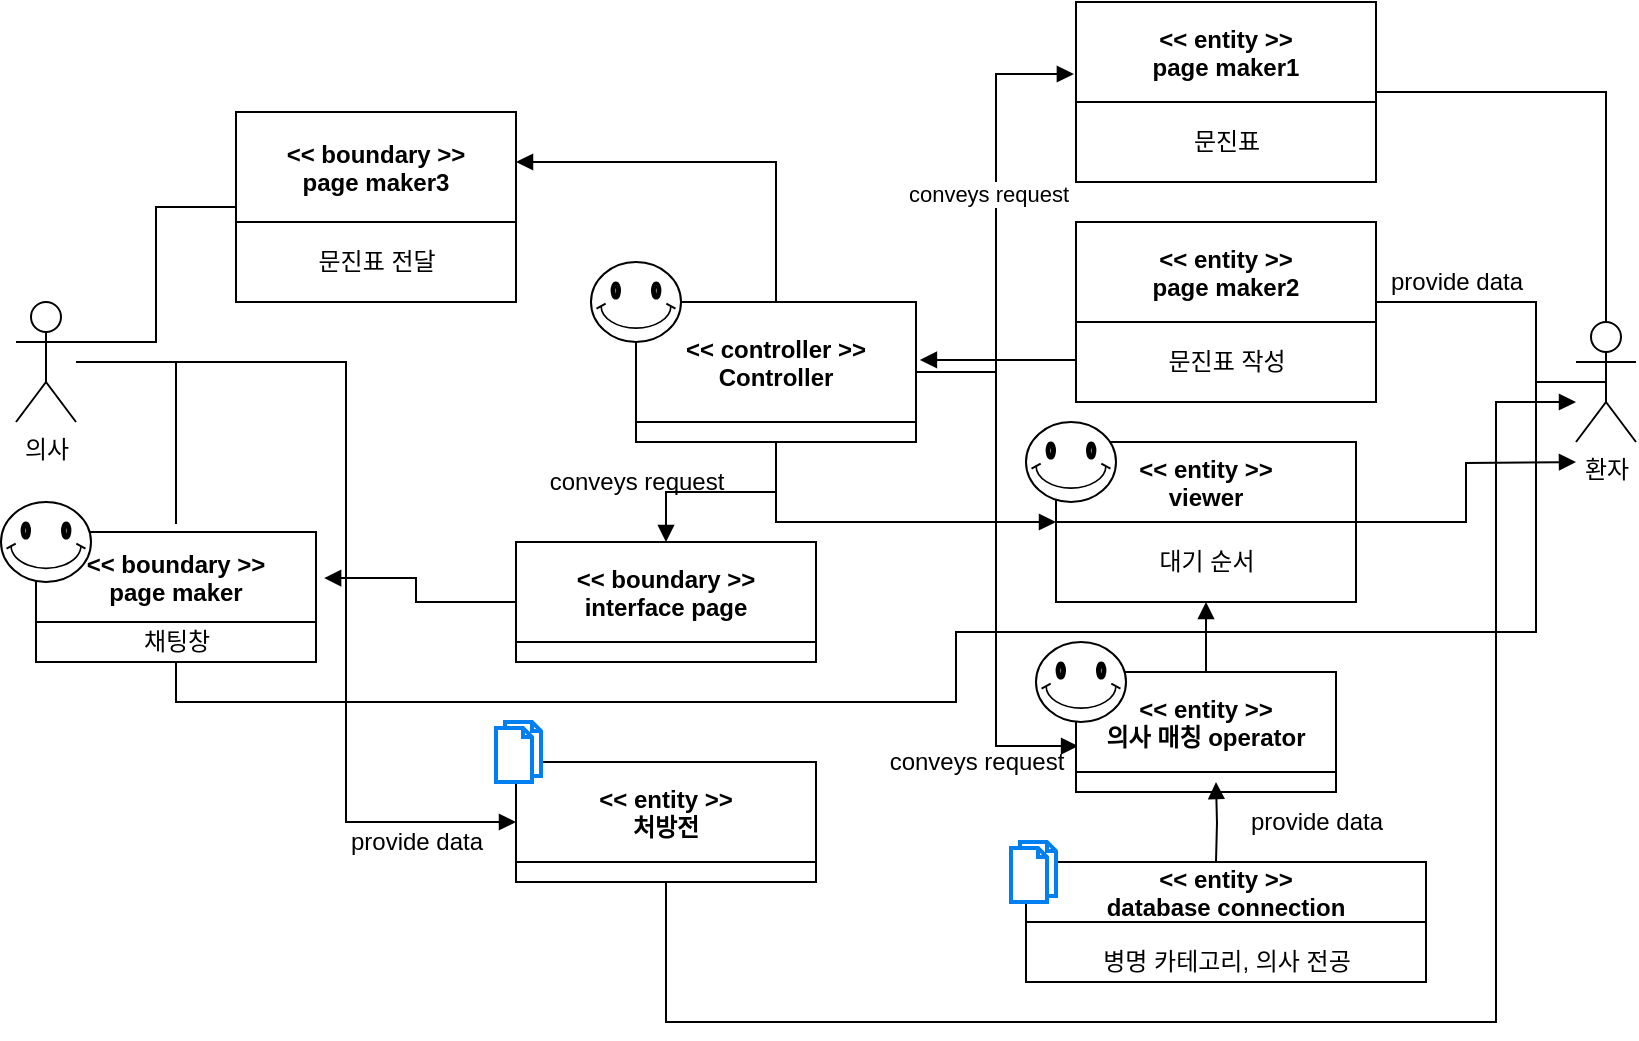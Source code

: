 <mxfile version="14.6.6" type="github">
  <diagram id="COMjNyVUd5fdEqpG4wd7" name="Page-1">
    <mxGraphModel dx="946" dy="544" grid="1" gridSize="10" guides="1" tooltips="1" connect="1" arrows="1" fold="1" page="1" pageScale="1" pageWidth="1100" pageHeight="850" math="0" shadow="0">
      <root>
        <mxCell id="0" />
        <mxCell id="1" parent="0" />
        <mxCell id="Dtp3rhjISmE1_UI2CVRm-33" style="edgeStyle=orthogonalEdgeStyle;rounded=0;orthogonalLoop=1;jettySize=auto;html=1;endArrow=none;endFill=0;" edge="1" parent="1" source="Dtp3rhjISmE1_UI2CVRm-1">
          <mxGeometry relative="1" as="geometry">
            <mxPoint x="200" y="351" as="targetPoint" />
            <Array as="points">
              <mxPoint x="200" y="270" />
              <mxPoint x="200" y="351" />
            </Array>
          </mxGeometry>
        </mxCell>
        <mxCell id="Dtp3rhjISmE1_UI2CVRm-38" style="edgeStyle=orthogonalEdgeStyle;rounded=0;orthogonalLoop=1;jettySize=auto;html=1;endArrow=block;endFill=1;entryX=0;entryY=0.5;entryDx=0;entryDy=0;" edge="1" parent="1" source="Dtp3rhjISmE1_UI2CVRm-1" target="Dtp3rhjISmE1_UI2CVRm-37">
          <mxGeometry relative="1" as="geometry">
            <mxPoint x="390" y="510" as="targetPoint" />
            <Array as="points">
              <mxPoint x="285" y="270" />
              <mxPoint x="285" y="500" />
            </Array>
          </mxGeometry>
        </mxCell>
        <mxCell id="Dtp3rhjISmE1_UI2CVRm-1" value="의사" style="shape=umlActor;verticalLabelPosition=bottom;verticalAlign=top;html=1;outlineConnect=0;" vertex="1" parent="1">
          <mxGeometry x="120" y="240" width="30" height="60" as="geometry" />
        </mxCell>
        <mxCell id="Dtp3rhjISmE1_UI2CVRm-27" style="edgeStyle=orthogonalEdgeStyle;rounded=0;orthogonalLoop=1;jettySize=auto;html=1;exitX=0.5;exitY=0.5;exitDx=0;exitDy=0;exitPerimeter=0;endArrow=block;endFill=1;" edge="1" parent="1" source="Dtp3rhjISmE1_UI2CVRm-3">
          <mxGeometry relative="1" as="geometry">
            <mxPoint x="790" y="240" as="targetPoint" />
            <Array as="points">
              <mxPoint x="880" y="280" />
              <mxPoint x="880" y="240" />
            </Array>
          </mxGeometry>
        </mxCell>
        <mxCell id="Dtp3rhjISmE1_UI2CVRm-34" style="edgeStyle=orthogonalEdgeStyle;rounded=0;orthogonalLoop=1;jettySize=auto;html=1;endArrow=none;endFill=0;entryX=0.5;entryY=1;entryDx=0;entryDy=0;" edge="1" parent="1" source="Dtp3rhjISmE1_UI2CVRm-3" target="Dtp3rhjISmE1_UI2CVRm-71">
          <mxGeometry relative="1" as="geometry">
            <mxPoint x="570" y="410" as="targetPoint" />
            <Array as="points">
              <mxPoint x="880" y="280" />
              <mxPoint x="880" y="405" />
              <mxPoint x="590" y="405" />
              <mxPoint x="590" y="440" />
              <mxPoint x="200" y="440" />
            </Array>
          </mxGeometry>
        </mxCell>
        <mxCell id="Dtp3rhjISmE1_UI2CVRm-3" value="환자" style="shape=umlActor;verticalLabelPosition=bottom;verticalAlign=top;html=1;outlineConnect=0;" vertex="1" parent="1">
          <mxGeometry x="900" y="250" width="30" height="60" as="geometry" />
        </mxCell>
        <mxCell id="Dtp3rhjISmE1_UI2CVRm-41" style="edgeStyle=orthogonalEdgeStyle;rounded=0;orthogonalLoop=1;jettySize=auto;html=1;endArrow=block;endFill=1;" edge="1" parent="1" source="Dtp3rhjISmE1_UI2CVRm-11" target="Dtp3rhjISmE1_UI2CVRm-95">
          <mxGeometry relative="1" as="geometry">
            <Array as="points">
              <mxPoint x="500" y="170" />
            </Array>
          </mxGeometry>
        </mxCell>
        <mxCell id="Dtp3rhjISmE1_UI2CVRm-43" style="edgeStyle=orthogonalEdgeStyle;rounded=0;orthogonalLoop=1;jettySize=auto;html=1;entryX=0;entryY=0.5;entryDx=0;entryDy=0;endArrow=block;endFill=1;startArrow=none;exitX=0.5;exitY=1;exitDx=0;exitDy=0;" edge="1" parent="1" source="Dtp3rhjISmE1_UI2CVRm-11" target="Dtp3rhjISmE1_UI2CVRm-29">
          <mxGeometry relative="1" as="geometry">
            <mxPoint x="600" y="330" as="sourcePoint" />
          </mxGeometry>
        </mxCell>
        <mxCell id="Dtp3rhjISmE1_UI2CVRm-44" style="edgeStyle=orthogonalEdgeStyle;rounded=0;orthogonalLoop=1;jettySize=auto;html=1;exitX=0.5;exitY=1;exitDx=0;exitDy=0;endArrow=block;endFill=1;" edge="1" parent="1" source="Dtp3rhjISmE1_UI2CVRm-11" target="Dtp3rhjISmE1_UI2CVRm-31">
          <mxGeometry relative="1" as="geometry" />
        </mxCell>
        <mxCell id="Dtp3rhjISmE1_UI2CVRm-60" style="edgeStyle=orthogonalEdgeStyle;rounded=0;orthogonalLoop=1;jettySize=auto;html=1;entryX=-0.007;entryY=0.4;entryDx=0;entryDy=0;entryPerimeter=0;endArrow=block;endFill=1;" edge="1" parent="1" source="Dtp3rhjISmE1_UI2CVRm-11" target="Dtp3rhjISmE1_UI2CVRm-58">
          <mxGeometry relative="1" as="geometry" />
        </mxCell>
        <mxCell id="Dtp3rhjISmE1_UI2CVRm-62" value="conveys request" style="edgeLabel;html=1;align=center;verticalAlign=middle;resizable=0;points=[];" vertex="1" connectable="0" parent="Dtp3rhjISmE1_UI2CVRm-60">
          <mxGeometry x="0.132" y="4" relative="1" as="geometry">
            <mxPoint as="offset" />
          </mxGeometry>
        </mxCell>
        <mxCell id="Dtp3rhjISmE1_UI2CVRm-83" style="edgeStyle=orthogonalEdgeStyle;rounded=0;orthogonalLoop=1;jettySize=auto;html=1;entryX=0.008;entryY=0.617;entryDx=0;entryDy=0;endArrow=block;endFill=1;entryPerimeter=0;" edge="1" parent="1" source="Dtp3rhjISmE1_UI2CVRm-11" target="Dtp3rhjISmE1_UI2CVRm-14">
          <mxGeometry relative="1" as="geometry" />
        </mxCell>
        <mxCell id="Dtp3rhjISmE1_UI2CVRm-11" value="&lt;&lt; controller &gt;&gt;&#xa;Controller" style="swimlane;startSize=60;" vertex="1" parent="1">
          <mxGeometry x="430" y="240" width="140" height="70" as="geometry" />
        </mxCell>
        <mxCell id="Dtp3rhjISmE1_UI2CVRm-100" value="" style="verticalLabelPosition=bottom;verticalAlign=top;html=1;shape=mxgraph.basic.smiley" vertex="1" parent="Dtp3rhjISmE1_UI2CVRm-11">
          <mxGeometry x="-22.5" y="-20" width="45" height="40" as="geometry" />
        </mxCell>
        <mxCell id="Dtp3rhjISmE1_UI2CVRm-81" style="edgeStyle=orthogonalEdgeStyle;rounded=0;orthogonalLoop=1;jettySize=auto;html=1;entryX=0.5;entryY=1;entryDx=0;entryDy=0;endArrow=block;endFill=1;" edge="1" parent="1" source="Dtp3rhjISmE1_UI2CVRm-14" target="Dtp3rhjISmE1_UI2CVRm-29">
          <mxGeometry relative="1" as="geometry" />
        </mxCell>
        <mxCell id="Dtp3rhjISmE1_UI2CVRm-14" value="&lt;&lt; entity &gt;&gt;&#xa;의사 매칭 operator" style="swimlane;startSize=50;" vertex="1" parent="1">
          <mxGeometry x="650" y="425" width="130" height="60" as="geometry" />
        </mxCell>
        <mxCell id="Dtp3rhjISmE1_UI2CVRm-101" value="" style="verticalLabelPosition=bottom;verticalAlign=top;html=1;shape=mxgraph.basic.smiley" vertex="1" parent="Dtp3rhjISmE1_UI2CVRm-14">
          <mxGeometry x="-20" y="-15" width="45" height="40" as="geometry" />
        </mxCell>
        <mxCell id="Dtp3rhjISmE1_UI2CVRm-32" style="edgeStyle=orthogonalEdgeStyle;rounded=0;orthogonalLoop=1;jettySize=auto;html=1;endArrow=block;endFill=1;entryX=1.014;entryY=0.414;entryDx=0;entryDy=0;entryPerimeter=0;" edge="1" parent="1" source="Dtp3rhjISmE1_UI2CVRm-23" target="Dtp3rhjISmE1_UI2CVRm-11">
          <mxGeometry relative="1" as="geometry">
            <mxPoint x="680" y="90" as="targetPoint" />
            <Array as="points">
              <mxPoint x="610" y="269" />
              <mxPoint x="610" y="269" />
            </Array>
          </mxGeometry>
        </mxCell>
        <mxCell id="Dtp3rhjISmE1_UI2CVRm-23" value="&lt;&lt; entity &gt;&gt;&#xa;page maker2" style="swimlane;startSize=50;" vertex="1" parent="1">
          <mxGeometry x="650" y="200" width="150" height="90" as="geometry" />
        </mxCell>
        <mxCell id="Dtp3rhjISmE1_UI2CVRm-25" value="문진표 작성" style="text;html=1;align=center;verticalAlign=middle;resizable=0;points=[];autosize=1;strokeColor=none;" vertex="1" parent="Dtp3rhjISmE1_UI2CVRm-23">
          <mxGeometry x="40" y="60" width="70" height="20" as="geometry" />
        </mxCell>
        <mxCell id="Dtp3rhjISmE1_UI2CVRm-39" style="edgeStyle=orthogonalEdgeStyle;rounded=0;orthogonalLoop=1;jettySize=auto;html=1;endArrow=block;endFill=1;" edge="1" parent="1" source="Dtp3rhjISmE1_UI2CVRm-29">
          <mxGeometry relative="1" as="geometry">
            <mxPoint x="900" y="320" as="targetPoint" />
          </mxGeometry>
        </mxCell>
        <mxCell id="Dtp3rhjISmE1_UI2CVRm-29" value="&lt;&lt; entity &gt;&gt;&#xa;viewer" style="swimlane;startSize=40;" vertex="1" parent="1">
          <mxGeometry x="640" y="310" width="150" height="80" as="geometry" />
        </mxCell>
        <mxCell id="Dtp3rhjISmE1_UI2CVRm-46" value="대기 순서" style="text;html=1;align=center;verticalAlign=middle;resizable=0;points=[];autosize=1;strokeColor=none;" vertex="1" parent="Dtp3rhjISmE1_UI2CVRm-29">
          <mxGeometry x="45" y="50" width="60" height="20" as="geometry" />
        </mxCell>
        <mxCell id="Dtp3rhjISmE1_UI2CVRm-102" value="" style="verticalLabelPosition=bottom;verticalAlign=top;html=1;shape=mxgraph.basic.smiley" vertex="1" parent="Dtp3rhjISmE1_UI2CVRm-29">
          <mxGeometry x="-15" y="-10" width="45" height="40" as="geometry" />
        </mxCell>
        <mxCell id="Dtp3rhjISmE1_UI2CVRm-74" style="edgeStyle=orthogonalEdgeStyle;rounded=0;orthogonalLoop=1;jettySize=auto;html=1;entryX=1.029;entryY=0.354;entryDx=0;entryDy=0;entryPerimeter=0;endArrow=block;endFill=1;" edge="1" parent="1" source="Dtp3rhjISmE1_UI2CVRm-31" target="Dtp3rhjISmE1_UI2CVRm-71">
          <mxGeometry relative="1" as="geometry" />
        </mxCell>
        <mxCell id="Dtp3rhjISmE1_UI2CVRm-31" value="&lt;&lt; boundary &gt;&gt;&#xa;interface page" style="swimlane;startSize=50;" vertex="1" parent="1">
          <mxGeometry x="370" y="360" width="150" height="60" as="geometry" />
        </mxCell>
        <mxCell id="Dtp3rhjISmE1_UI2CVRm-49" style="edgeStyle=orthogonalEdgeStyle;rounded=0;orthogonalLoop=1;jettySize=auto;html=1;endArrow=block;endFill=1;" edge="1" parent="1" source="Dtp3rhjISmE1_UI2CVRm-37" target="Dtp3rhjISmE1_UI2CVRm-3">
          <mxGeometry relative="1" as="geometry">
            <mxPoint x="890" y="330" as="targetPoint" />
            <Array as="points">
              <mxPoint x="445" y="600" />
              <mxPoint x="860" y="600" />
              <mxPoint x="860" y="290" />
            </Array>
          </mxGeometry>
        </mxCell>
        <mxCell id="Dtp3rhjISmE1_UI2CVRm-37" value="&lt;&lt; entity &gt;&gt;&#xa;처방전" style="swimlane;startSize=50;" vertex="1" parent="1">
          <mxGeometry x="370" y="470" width="150" height="60" as="geometry" />
        </mxCell>
        <mxCell id="Dtp3rhjISmE1_UI2CVRm-97" value="" style="html=1;verticalLabelPosition=bottom;align=center;labelBackgroundColor=#ffffff;verticalAlign=top;strokeWidth=2;strokeColor=#0080F0;shadow=0;dashed=0;shape=mxgraph.ios7.icons.documents;" vertex="1" parent="Dtp3rhjISmE1_UI2CVRm-37">
          <mxGeometry x="-10" y="-20" width="22.5" height="30" as="geometry" />
        </mxCell>
        <mxCell id="Dtp3rhjISmE1_UI2CVRm-51" value="provide data" style="text;html=1;align=center;verticalAlign=middle;resizable=0;points=[];autosize=1;strokeColor=none;" vertex="1" parent="1">
          <mxGeometry x="800" y="220" width="80" height="20" as="geometry" />
        </mxCell>
        <mxCell id="Dtp3rhjISmE1_UI2CVRm-61" style="edgeStyle=orthogonalEdgeStyle;rounded=0;orthogonalLoop=1;jettySize=auto;html=1;endArrow=none;endFill=0;" edge="1" parent="1" source="Dtp3rhjISmE1_UI2CVRm-58" target="Dtp3rhjISmE1_UI2CVRm-3">
          <mxGeometry relative="1" as="geometry" />
        </mxCell>
        <mxCell id="Dtp3rhjISmE1_UI2CVRm-58" value="&lt;&lt; entity &gt;&gt;&#xa;page maker1" style="swimlane;startSize=50;" vertex="1" parent="1">
          <mxGeometry x="650" y="90" width="150" height="90" as="geometry" />
        </mxCell>
        <mxCell id="Dtp3rhjISmE1_UI2CVRm-59" value="문진표" style="text;html=1;align=center;verticalAlign=middle;resizable=0;points=[];autosize=1;strokeColor=none;" vertex="1" parent="Dtp3rhjISmE1_UI2CVRm-58">
          <mxGeometry x="50" y="60" width="50" height="20" as="geometry" />
        </mxCell>
        <mxCell id="Dtp3rhjISmE1_UI2CVRm-88" style="edgeStyle=orthogonalEdgeStyle;rounded=0;orthogonalLoop=1;jettySize=auto;html=1;endArrow=block;endFill=1;" edge="1" parent="1">
          <mxGeometry relative="1" as="geometry">
            <mxPoint x="720" y="480" as="targetPoint" />
            <mxPoint x="720" y="520" as="sourcePoint" />
          </mxGeometry>
        </mxCell>
        <mxCell id="Dtp3rhjISmE1_UI2CVRm-63" value="&lt;&lt; entity &gt;&gt;&#xa;database connection" style="swimlane;startSize=30;" vertex="1" parent="1">
          <mxGeometry x="625" y="520" width="200" height="60" as="geometry" />
        </mxCell>
        <mxCell id="Dtp3rhjISmE1_UI2CVRm-78" value="병명 카테고리, 의사 전공" style="text;html=1;align=center;verticalAlign=middle;resizable=0;points=[];autosize=1;strokeColor=none;" vertex="1" parent="Dtp3rhjISmE1_UI2CVRm-63">
          <mxGeometry x="35" y="40" width="130" height="20" as="geometry" />
        </mxCell>
        <mxCell id="Dtp3rhjISmE1_UI2CVRm-71" value="&lt;&lt; boundary &gt;&gt;&#xa;page maker" style="swimlane;startSize=45;" vertex="1" parent="1">
          <mxGeometry x="130" y="355" width="140" height="65" as="geometry" />
        </mxCell>
        <mxCell id="Dtp3rhjISmE1_UI2CVRm-82" value="채팅창" style="text;html=1;align=center;verticalAlign=middle;resizable=0;points=[];autosize=1;strokeColor=none;" vertex="1" parent="Dtp3rhjISmE1_UI2CVRm-71">
          <mxGeometry x="45" y="45" width="50" height="20" as="geometry" />
        </mxCell>
        <mxCell id="Dtp3rhjISmE1_UI2CVRm-105" value="" style="verticalLabelPosition=bottom;verticalAlign=top;html=1;shape=mxgraph.basic.smiley" vertex="1" parent="Dtp3rhjISmE1_UI2CVRm-71">
          <mxGeometry x="-17.5" y="-15" width="45" height="40" as="geometry" />
        </mxCell>
        <mxCell id="Dtp3rhjISmE1_UI2CVRm-75" value="conveys request" style="text;html=1;align=center;verticalAlign=middle;resizable=0;points=[];autosize=1;strokeColor=none;" vertex="1" parent="1">
          <mxGeometry x="380" y="320" width="100" height="20" as="geometry" />
        </mxCell>
        <mxCell id="Dtp3rhjISmE1_UI2CVRm-77" value="provide data" style="text;html=1;align=center;verticalAlign=middle;resizable=0;points=[];autosize=1;strokeColor=none;" vertex="1" parent="1">
          <mxGeometry x="280" y="500" width="80" height="20" as="geometry" />
        </mxCell>
        <mxCell id="Dtp3rhjISmE1_UI2CVRm-84" value="conveys request" style="text;html=1;align=center;verticalAlign=middle;resizable=0;points=[];autosize=1;strokeColor=none;" vertex="1" parent="1">
          <mxGeometry x="550" y="460" width="100" height="20" as="geometry" />
        </mxCell>
        <mxCell id="Dtp3rhjISmE1_UI2CVRm-86" value="provide data" style="text;html=1;align=center;verticalAlign=middle;resizable=0;points=[];autosize=1;strokeColor=none;" vertex="1" parent="1">
          <mxGeometry x="730" y="490" width="80" height="20" as="geometry" />
        </mxCell>
        <mxCell id="Dtp3rhjISmE1_UI2CVRm-96" style="edgeStyle=orthogonalEdgeStyle;rounded=0;orthogonalLoop=1;jettySize=auto;html=1;entryX=1;entryY=0.333;entryDx=0;entryDy=0;entryPerimeter=0;endArrow=none;endFill=0;" edge="1" parent="1" source="Dtp3rhjISmE1_UI2CVRm-95" target="Dtp3rhjISmE1_UI2CVRm-1">
          <mxGeometry relative="1" as="geometry" />
        </mxCell>
        <mxCell id="Dtp3rhjISmE1_UI2CVRm-95" value="&lt;&lt; boundary &gt;&gt;&#xa;page maker3" style="swimlane;startSize=55;" vertex="1" parent="1">
          <mxGeometry x="230" y="145" width="140" height="95" as="geometry" />
        </mxCell>
        <mxCell id="Dtp3rhjISmE1_UI2CVRm-109" value="문진표 전달" style="text;html=1;align=center;verticalAlign=middle;resizable=0;points=[];autosize=1;strokeColor=none;" vertex="1" parent="Dtp3rhjISmE1_UI2CVRm-95">
          <mxGeometry x="35" y="65" width="70" height="20" as="geometry" />
        </mxCell>
        <mxCell id="Dtp3rhjISmE1_UI2CVRm-98" value="" style="html=1;verticalLabelPosition=bottom;align=center;labelBackgroundColor=#ffffff;verticalAlign=top;strokeWidth=2;strokeColor=#0080F0;shadow=0;dashed=0;shape=mxgraph.ios7.icons.documents;" vertex="1" parent="1">
          <mxGeometry x="617.5" y="510" width="22.5" height="30" as="geometry" />
        </mxCell>
      </root>
    </mxGraphModel>
  </diagram>
</mxfile>
